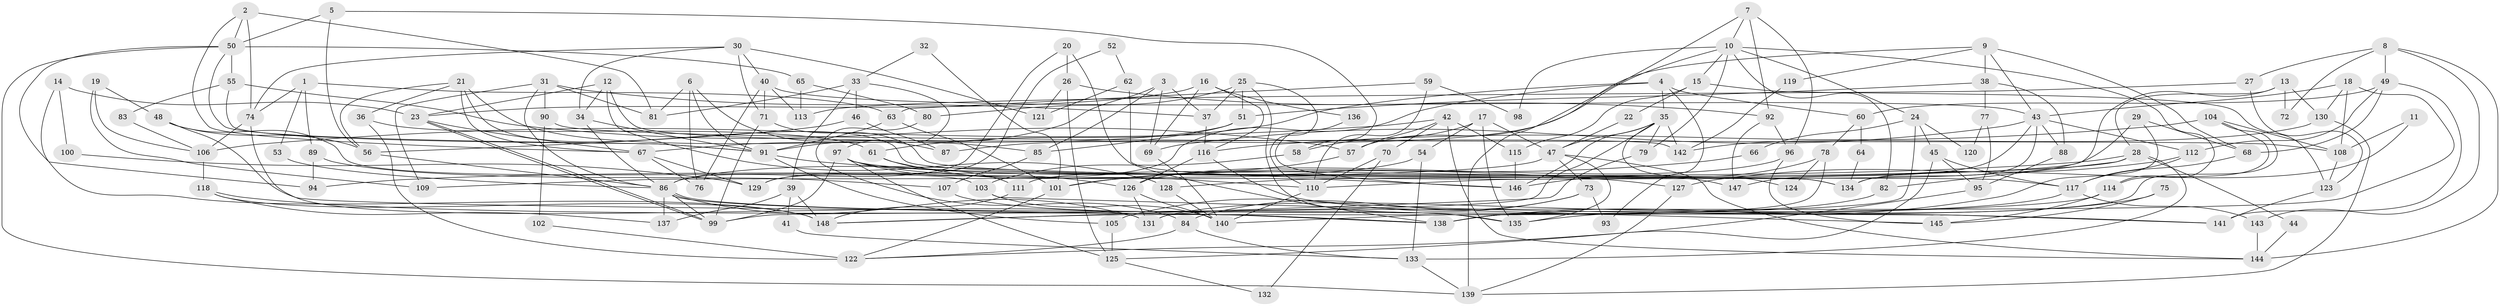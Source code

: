 // Generated by graph-tools (version 1.1) at 2025/15/03/09/25 04:15:05]
// undirected, 148 vertices, 296 edges
graph export_dot {
graph [start="1"]
  node [color=gray90,style=filled];
  1;
  2;
  3;
  4;
  5;
  6;
  7;
  8;
  9;
  10;
  11;
  12;
  13;
  14;
  15;
  16;
  17;
  18;
  19;
  20;
  21;
  22;
  23;
  24;
  25;
  26;
  27;
  28;
  29;
  30;
  31;
  32;
  33;
  34;
  35;
  36;
  37;
  38;
  39;
  40;
  41;
  42;
  43;
  44;
  45;
  46;
  47;
  48;
  49;
  50;
  51;
  52;
  53;
  54;
  55;
  56;
  57;
  58;
  59;
  60;
  61;
  62;
  63;
  64;
  65;
  66;
  67;
  68;
  69;
  70;
  71;
  72;
  73;
  74;
  75;
  76;
  77;
  78;
  79;
  80;
  81;
  82;
  83;
  84;
  85;
  86;
  87;
  88;
  89;
  90;
  91;
  92;
  93;
  94;
  95;
  96;
  97;
  98;
  99;
  100;
  101;
  102;
  103;
  104;
  105;
  106;
  107;
  108;
  109;
  110;
  111;
  112;
  113;
  114;
  115;
  116;
  117;
  118;
  119;
  120;
  121;
  122;
  123;
  124;
  125;
  126;
  127;
  128;
  129;
  130;
  131;
  132;
  133;
  134;
  135;
  136;
  137;
  138;
  139;
  140;
  141;
  142;
  143;
  144;
  145;
  146;
  147;
  148;
  1 -- 89;
  1 -- 74;
  1 -- 53;
  1 -- 63;
  2 -- 81;
  2 -- 50;
  2 -- 67;
  2 -- 74;
  3 -- 69;
  3 -- 91;
  3 -- 37;
  3 -- 85;
  4 -- 60;
  4 -- 35;
  4 -- 61;
  4 -- 93;
  4 -- 129;
  5 -- 50;
  5 -- 56;
  5 -- 58;
  6 -- 91;
  6 -- 76;
  6 -- 81;
  6 -- 87;
  7 -- 96;
  7 -- 92;
  7 -- 10;
  7 -- 139;
  8 -- 143;
  8 -- 49;
  8 -- 27;
  8 -- 72;
  8 -- 144;
  9 -- 68;
  9 -- 43;
  9 -- 38;
  9 -- 87;
  9 -- 119;
  10 -- 82;
  10 -- 15;
  10 -- 24;
  10 -- 57;
  10 -- 79;
  10 -- 98;
  10 -- 114;
  11 -- 134;
  11 -- 108;
  12 -- 23;
  12 -- 34;
  12 -- 128;
  12 -- 142;
  13 -- 110;
  13 -- 130;
  13 -- 28;
  13 -- 72;
  14 -- 148;
  14 -- 23;
  14 -- 100;
  15 -- 123;
  15 -- 22;
  15 -- 115;
  16 -- 116;
  16 -- 23;
  16 -- 69;
  16 -- 136;
  17 -- 54;
  17 -- 135;
  17 -- 47;
  17 -- 58;
  18 -- 108;
  18 -- 131;
  18 -- 43;
  18 -- 130;
  19 -- 109;
  19 -- 106;
  19 -- 48;
  20 -- 138;
  20 -- 86;
  20 -- 26;
  21 -- 36;
  21 -- 56;
  21 -- 67;
  21 -- 85;
  21 -- 134;
  22 -- 47;
  23 -- 67;
  23 -- 99;
  23 -- 99;
  24 -- 140;
  24 -- 45;
  24 -- 66;
  24 -- 120;
  25 -- 51;
  25 -- 37;
  25 -- 80;
  25 -- 110;
  25 -- 135;
  26 -- 125;
  26 -- 92;
  26 -- 121;
  27 -- 113;
  27 -- 123;
  28 -- 128;
  28 -- 44;
  28 -- 82;
  28 -- 94;
  28 -- 133;
  29 -- 111;
  29 -- 138;
  29 -- 68;
  30 -- 34;
  30 -- 40;
  30 -- 71;
  30 -- 74;
  30 -- 121;
  31 -- 81;
  31 -- 86;
  31 -- 37;
  31 -- 90;
  31 -- 109;
  32 -- 101;
  32 -- 33;
  33 -- 97;
  33 -- 39;
  33 -- 46;
  33 -- 81;
  34 -- 86;
  34 -- 91;
  35 -- 142;
  35 -- 47;
  35 -- 79;
  35 -- 99;
  35 -- 124;
  35 -- 146;
  36 -- 61;
  36 -- 122;
  37 -- 116;
  38 -- 51;
  38 -- 77;
  38 -- 88;
  39 -- 148;
  39 -- 137;
  39 -- 41;
  40 -- 43;
  40 -- 71;
  40 -- 76;
  40 -- 113;
  41 -- 133;
  42 -- 115;
  42 -- 144;
  42 -- 57;
  42 -- 70;
  42 -- 106;
  43 -- 69;
  43 -- 88;
  43 -- 112;
  43 -- 134;
  43 -- 147;
  44 -- 144;
  45 -- 117;
  45 -- 95;
  45 -- 125;
  46 -- 87;
  46 -- 56;
  47 -- 135;
  47 -- 73;
  47 -- 109;
  47 -- 144;
  48 -- 56;
  48 -- 103;
  48 -- 141;
  49 -- 68;
  49 -- 141;
  49 -- 60;
  49 -- 112;
  50 -- 91;
  50 -- 139;
  50 -- 55;
  50 -- 65;
  50 -- 94;
  51 -- 85;
  51 -- 67;
  52 -- 62;
  52 -- 129;
  53 -- 86;
  54 -- 86;
  54 -- 133;
  55 -- 57;
  55 -- 83;
  55 -- 91;
  56 -- 86;
  57 -- 101;
  58 -- 103;
  59 -- 110;
  59 -- 63;
  59 -- 98;
  60 -- 78;
  60 -- 64;
  61 -- 110;
  61 -- 111;
  62 -- 121;
  62 -- 134;
  63 -- 91;
  63 -- 101;
  64 -- 134;
  65 -- 80;
  65 -- 113;
  66 -- 101;
  67 -- 76;
  67 -- 129;
  68 -- 117;
  69 -- 140;
  70 -- 110;
  70 -- 132;
  71 -- 99;
  71 -- 117;
  73 -- 105;
  73 -- 84;
  73 -- 93;
  74 -- 106;
  74 -- 131;
  75 -- 145;
  75 -- 138;
  77 -- 95;
  77 -- 120;
  78 -- 146;
  78 -- 138;
  78 -- 124;
  79 -- 148;
  80 -- 84;
  82 -- 131;
  83 -- 106;
  84 -- 122;
  84 -- 133;
  85 -- 107;
  86 -- 99;
  86 -- 138;
  86 -- 138;
  86 -- 131;
  86 -- 137;
  88 -- 95;
  89 -- 94;
  89 -- 107;
  90 -- 108;
  90 -- 102;
  91 -- 127;
  91 -- 105;
  92 -- 96;
  92 -- 147;
  95 -- 122;
  96 -- 126;
  96 -- 145;
  97 -- 99;
  97 -- 147;
  97 -- 125;
  97 -- 126;
  97 -- 146;
  100 -- 129;
  101 -- 122;
  102 -- 122;
  103 -- 140;
  103 -- 145;
  104 -- 116;
  104 -- 114;
  104 -- 108;
  104 -- 138;
  105 -- 125;
  106 -- 118;
  107 -- 135;
  108 -- 123;
  110 -- 140;
  111 -- 148;
  112 -- 117;
  112 -- 127;
  114 -- 148;
  114 -- 145;
  115 -- 146;
  116 -- 126;
  116 -- 141;
  117 -- 135;
  117 -- 143;
  118 -- 138;
  118 -- 137;
  118 -- 148;
  119 -- 142;
  123 -- 141;
  125 -- 132;
  126 -- 131;
  126 -- 140;
  127 -- 139;
  128 -- 140;
  130 -- 139;
  130 -- 142;
  133 -- 139;
  136 -- 146;
  143 -- 144;
}
